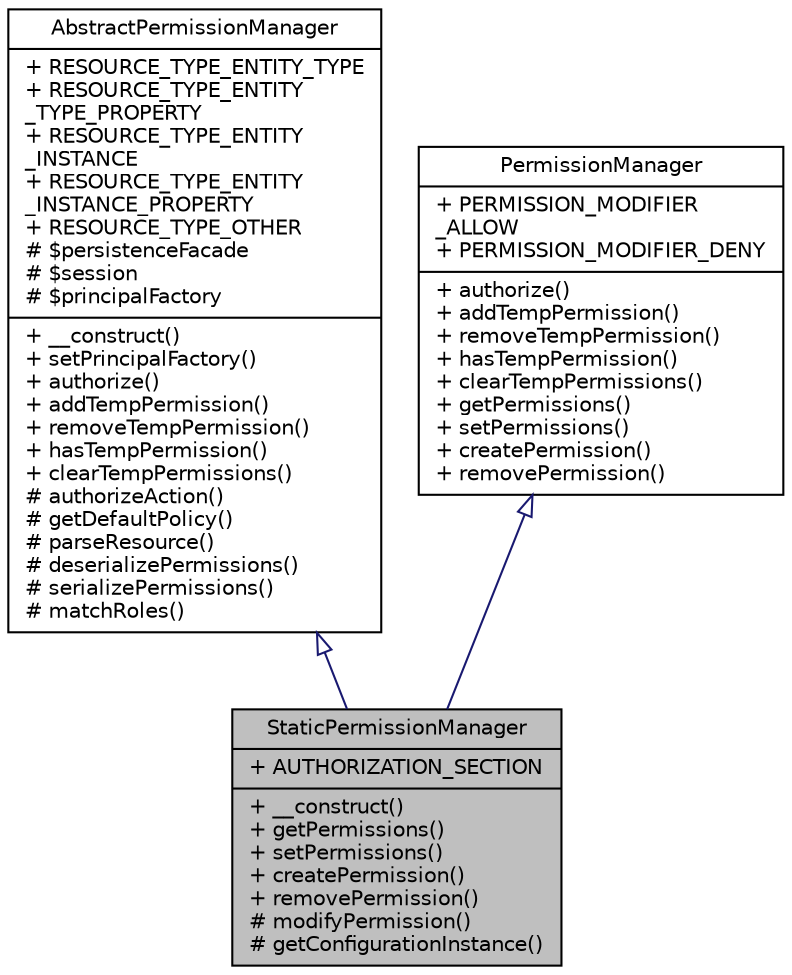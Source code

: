 digraph "StaticPermissionManager"
{
  edge [fontname="Helvetica",fontsize="10",labelfontname="Helvetica",labelfontsize="10"];
  node [fontname="Helvetica",fontsize="10",shape=record];
  Node0 [label="{StaticPermissionManager\n|+ AUTHORIZATION_SECTION\l|+ __construct()\l+ getPermissions()\l+ setPermissions()\l+ createPermission()\l+ removePermission()\l# modifyPermission()\l# getConfigurationInstance()\l}",height=0.2,width=0.4,color="black", fillcolor="grey75", style="filled", fontcolor="black"];
  Node1 -> Node0 [dir="back",color="midnightblue",fontsize="10",style="solid",arrowtail="onormal",fontname="Helvetica"];
  Node1 [label="{AbstractPermissionManager\n|+ RESOURCE_TYPE_ENTITY_TYPE\l+ RESOURCE_TYPE_ENTITY\l_TYPE_PROPERTY\l+ RESOURCE_TYPE_ENTITY\l_INSTANCE\l+ RESOURCE_TYPE_ENTITY\l_INSTANCE_PROPERTY\l+ RESOURCE_TYPE_OTHER\l# $persistenceFacade\l# $session\l# $principalFactory\l|+ __construct()\l+ setPrincipalFactory()\l+ authorize()\l+ addTempPermission()\l+ removeTempPermission()\l+ hasTempPermission()\l+ clearTempPermissions()\l# authorizeAction()\l# getDefaultPolicy()\l# parseResource()\l# deserializePermissions()\l# serializePermissions()\l# matchRoles()\l}",height=0.2,width=0.4,color="black", fillcolor="white", style="filled",URL="$classwcmf_1_1lib_1_1security_1_1impl_1_1_abstract_permission_manager.html",tooltip="AbstractPermissionManager is the base class for concrete PermissionManager implementations. "];
  Node2 -> Node0 [dir="back",color="midnightblue",fontsize="10",style="solid",arrowtail="onormal",fontname="Helvetica"];
  Node2 [label="{PermissionManager\n|+ PERMISSION_MODIFIER\l_ALLOW\l+ PERMISSION_MODIFIER_DENY\l|+ authorize()\l+ addTempPermission()\l+ removeTempPermission()\l+ hasTempPermission()\l+ clearTempPermissions()\l+ getPermissions()\l+ setPermissions()\l+ createPermission()\l+ removePermission()\l}",height=0.2,width=0.4,color="black", fillcolor="white", style="filled",URL="$interfacewcmf_1_1lib_1_1security_1_1_permission_manager.html",tooltip="PermissionManager implementations are used to handle all authorization requests. "];
}
